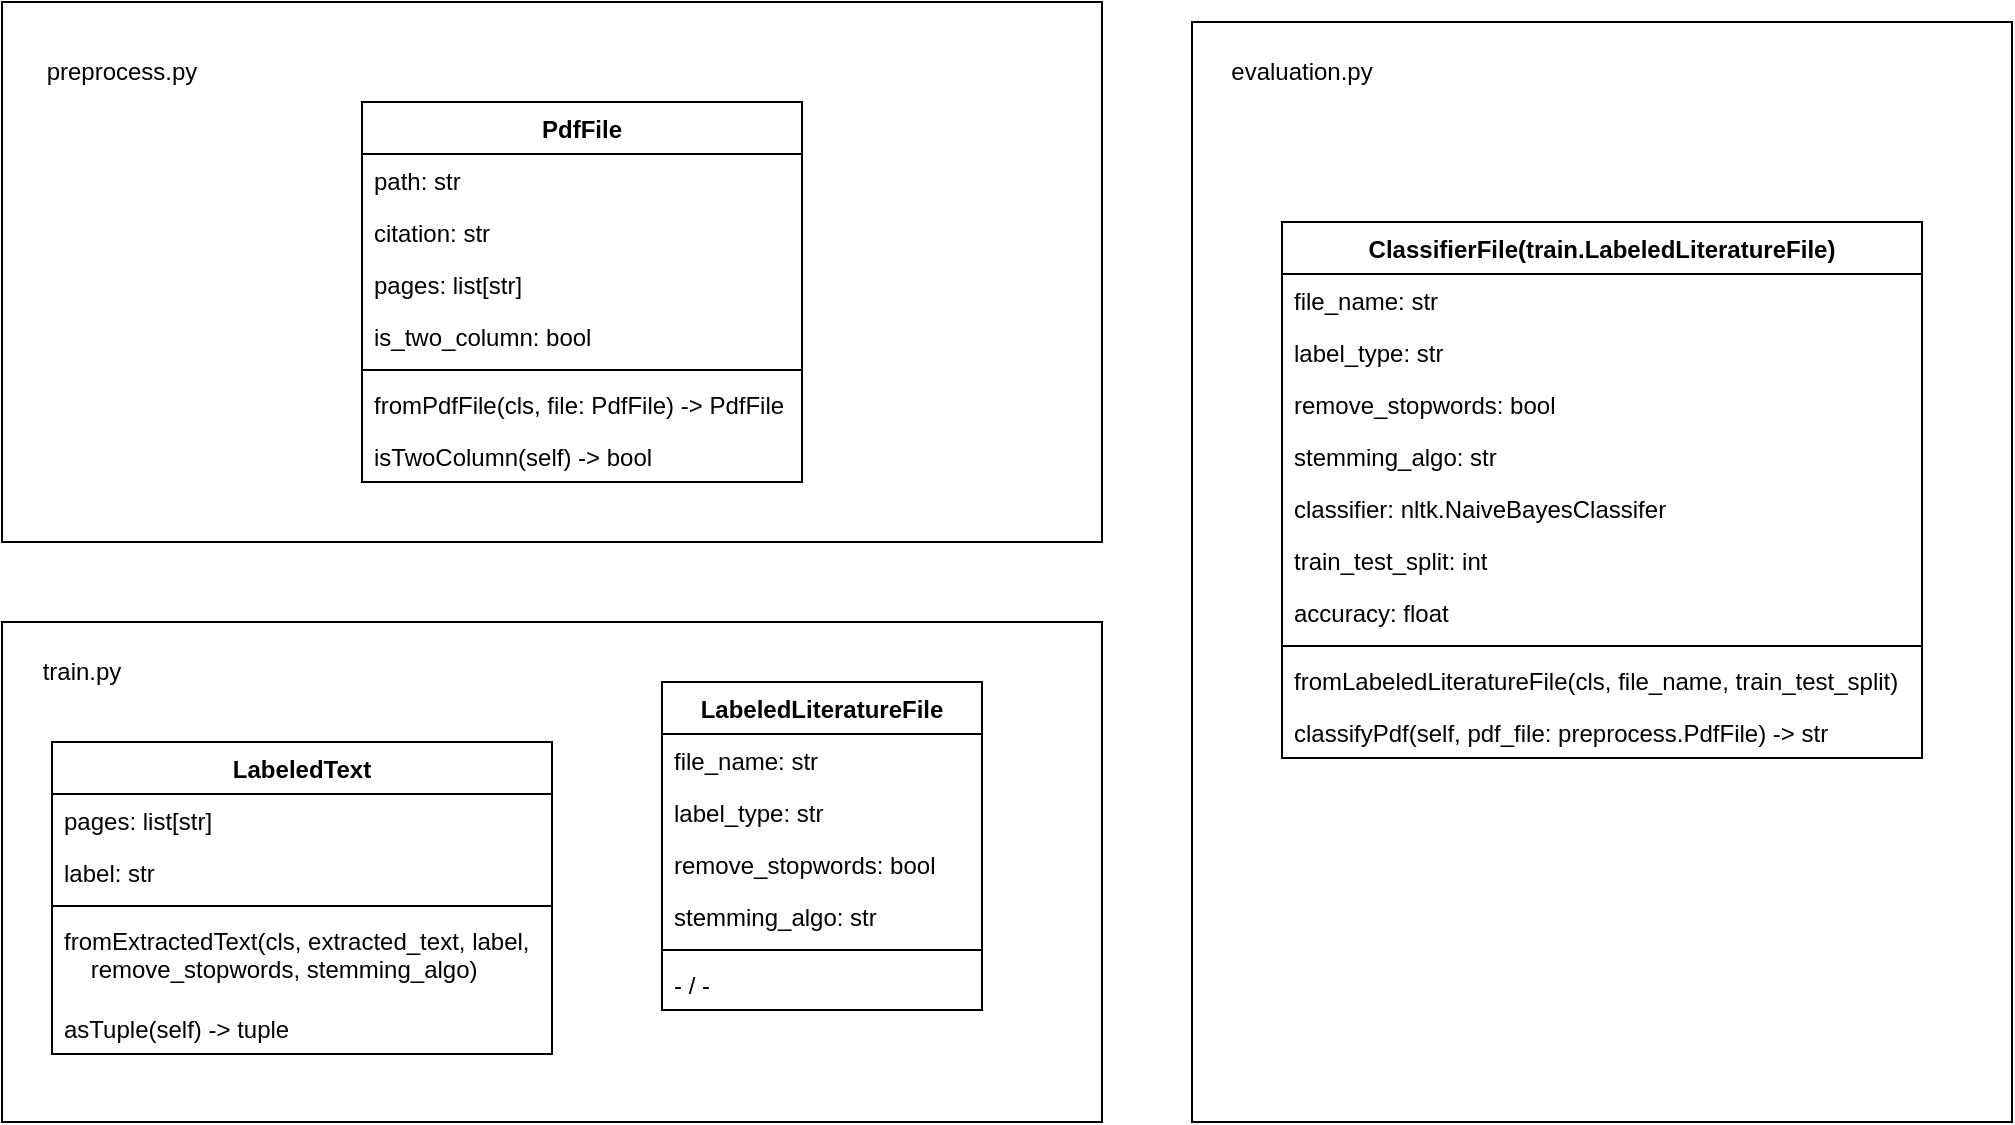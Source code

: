 <mxfile version="18.0.4" type="device"><diagram id="keXI8DVfgaAfwf-R_u8A" name="Page-1"><mxGraphModel dx="2041" dy="607" grid="1" gridSize="10" guides="1" tooltips="1" connect="1" arrows="1" fold="1" page="1" pageScale="1" pageWidth="827" pageHeight="1169" math="0" shadow="0"><root><mxCell id="0"/><mxCell id="1" parent="0"/><mxCell id="gU8YxKGu_BmiOSTtb8z8-16" value="" style="rounded=0;whiteSpace=wrap;html=1;labelPosition=left;verticalLabelPosition=top;align=right;verticalAlign=bottom;" parent="1" vertex="1"><mxGeometry x="-120" y="60" width="550" height="270" as="geometry"/></mxCell><mxCell id="gU8YxKGu_BmiOSTtb8z8-1" value="PdfFile" style="swimlane;fontStyle=1;align=center;verticalAlign=top;childLayout=stackLayout;horizontal=1;startSize=26;horizontalStack=0;resizeParent=1;resizeParentMax=0;resizeLast=0;collapsible=1;marginBottom=0;" parent="1" vertex="1"><mxGeometry x="60" y="110" width="220" height="190" as="geometry"><mxRectangle x="60" y="110" width="70" height="26" as="alternateBounds"/></mxGeometry></mxCell><mxCell id="gU8YxKGu_BmiOSTtb8z8-2" value="path: str" style="text;strokeColor=none;fillColor=none;align=left;verticalAlign=top;spacingLeft=4;spacingRight=4;overflow=hidden;rotatable=0;points=[[0,0.5],[1,0.5]];portConstraint=eastwest;" parent="gU8YxKGu_BmiOSTtb8z8-1" vertex="1"><mxGeometry y="26" width="220" height="26" as="geometry"/></mxCell><mxCell id="gU8YxKGu_BmiOSTtb8z8-9" value="citation: str" style="text;strokeColor=none;fillColor=none;align=left;verticalAlign=top;spacingLeft=4;spacingRight=4;overflow=hidden;rotatable=0;points=[[0,0.5],[1,0.5]];portConstraint=eastwest;" parent="gU8YxKGu_BmiOSTtb8z8-1" vertex="1"><mxGeometry y="52" width="220" height="26" as="geometry"/></mxCell><mxCell id="gU8YxKGu_BmiOSTtb8z8-14" value="pages: list[str]" style="text;strokeColor=none;fillColor=none;align=left;verticalAlign=top;spacingLeft=4;spacingRight=4;overflow=hidden;rotatable=0;points=[[0,0.5],[1,0.5]];portConstraint=eastwest;" parent="gU8YxKGu_BmiOSTtb8z8-1" vertex="1"><mxGeometry y="78" width="220" height="26" as="geometry"/></mxCell><mxCell id="gU8YxKGu_BmiOSTtb8z8-15" value="is_two_column: bool" style="text;strokeColor=none;fillColor=none;align=left;verticalAlign=top;spacingLeft=4;spacingRight=4;overflow=hidden;rotatable=0;points=[[0,0.5],[1,0.5]];portConstraint=eastwest;" parent="gU8YxKGu_BmiOSTtb8z8-1" vertex="1"><mxGeometry y="104" width="220" height="26" as="geometry"/></mxCell><mxCell id="gU8YxKGu_BmiOSTtb8z8-3" value="" style="line;strokeWidth=1;fillColor=none;align=left;verticalAlign=middle;spacingTop=-1;spacingLeft=3;spacingRight=3;rotatable=0;labelPosition=right;points=[];portConstraint=eastwest;" parent="gU8YxKGu_BmiOSTtb8z8-1" vertex="1"><mxGeometry y="130" width="220" height="8" as="geometry"/></mxCell><mxCell id="gU8YxKGu_BmiOSTtb8z8-13" value="fromPdfFile(cls, file: PdfFile) -&gt; PdfFile" style="text;strokeColor=none;fillColor=none;align=left;verticalAlign=top;spacingLeft=4;spacingRight=4;overflow=hidden;rotatable=0;points=[[0,0.5],[1,0.5]];portConstraint=eastwest;" parent="gU8YxKGu_BmiOSTtb8z8-1" vertex="1"><mxGeometry y="138" width="220" height="26" as="geometry"/></mxCell><mxCell id="gU8YxKGu_BmiOSTtb8z8-4" value="isTwoColumn(self) -&gt; bool" style="text;strokeColor=none;fillColor=none;align=left;verticalAlign=top;spacingLeft=4;spacingRight=4;overflow=hidden;rotatable=0;points=[[0,0.5],[1,0.5]];portConstraint=eastwest;" parent="gU8YxKGu_BmiOSTtb8z8-1" vertex="1"><mxGeometry y="164" width="220" height="26" as="geometry"/></mxCell><mxCell id="gU8YxKGu_BmiOSTtb8z8-20" value="preprocess.py" style="text;html=1;strokeColor=none;fillColor=none;align=center;verticalAlign=middle;whiteSpace=wrap;rounded=0;" parent="1" vertex="1"><mxGeometry x="-90" y="80" width="60" height="30" as="geometry"/></mxCell><mxCell id="gU8YxKGu_BmiOSTtb8z8-21" value="" style="rounded=0;whiteSpace=wrap;html=1;labelPosition=left;verticalLabelPosition=top;align=right;verticalAlign=bottom;" parent="1" vertex="1"><mxGeometry x="-120" y="370" width="550" height="250" as="geometry"/></mxCell><mxCell id="gU8YxKGu_BmiOSTtb8z8-22" value="train.py" style="text;html=1;strokeColor=none;fillColor=none;align=center;verticalAlign=middle;whiteSpace=wrap;rounded=0;" parent="1" vertex="1"><mxGeometry x="-110" y="380" width="60" height="30" as="geometry"/></mxCell><mxCell id="gU8YxKGu_BmiOSTtb8z8-23" value="LabeledLiteratureFile" style="swimlane;fontStyle=1;align=center;verticalAlign=top;childLayout=stackLayout;horizontal=1;startSize=26;horizontalStack=0;resizeParent=1;resizeParentMax=0;resizeLast=0;collapsible=1;marginBottom=0;" parent="1" vertex="1"><mxGeometry x="210" y="400" width="160" height="164" as="geometry"/></mxCell><mxCell id="gU8YxKGu_BmiOSTtb8z8-24" value="file_name: str" style="text;strokeColor=none;fillColor=none;align=left;verticalAlign=top;spacingLeft=4;spacingRight=4;overflow=hidden;rotatable=0;points=[[0,0.5],[1,0.5]];portConstraint=eastwest;" parent="gU8YxKGu_BmiOSTtb8z8-23" vertex="1"><mxGeometry y="26" width="160" height="26" as="geometry"/></mxCell><mxCell id="gU8YxKGu_BmiOSTtb8z8-25" value="label_type: str" style="text;strokeColor=none;fillColor=none;align=left;verticalAlign=top;spacingLeft=4;spacingRight=4;overflow=hidden;rotatable=0;points=[[0,0.5],[1,0.5]];portConstraint=eastwest;" parent="gU8YxKGu_BmiOSTtb8z8-23" vertex="1"><mxGeometry y="52" width="160" height="26" as="geometry"/></mxCell><mxCell id="gU8YxKGu_BmiOSTtb8z8-28" value="remove_stopwords: bool" style="text;strokeColor=none;fillColor=none;align=left;verticalAlign=top;spacingLeft=4;spacingRight=4;overflow=hidden;rotatable=0;points=[[0,0.5],[1,0.5]];portConstraint=eastwest;" parent="gU8YxKGu_BmiOSTtb8z8-23" vertex="1"><mxGeometry y="78" width="160" height="26" as="geometry"/></mxCell><mxCell id="gU8YxKGu_BmiOSTtb8z8-29" value="stemming_algo: str" style="text;strokeColor=none;fillColor=none;align=left;verticalAlign=top;spacingLeft=4;spacingRight=4;overflow=hidden;rotatable=0;points=[[0,0.5],[1,0.5]];portConstraint=eastwest;" parent="gU8YxKGu_BmiOSTtb8z8-23" vertex="1"><mxGeometry y="104" width="160" height="26" as="geometry"/></mxCell><mxCell id="gU8YxKGu_BmiOSTtb8z8-26" value="" style="line;strokeWidth=1;fillColor=none;align=left;verticalAlign=middle;spacingTop=-1;spacingLeft=3;spacingRight=3;rotatable=0;labelPosition=right;points=[];portConstraint=eastwest;" parent="gU8YxKGu_BmiOSTtb8z8-23" vertex="1"><mxGeometry y="130" width="160" height="8" as="geometry"/></mxCell><mxCell id="gU8YxKGu_BmiOSTtb8z8-27" value="- / -" style="text;strokeColor=none;fillColor=none;align=left;verticalAlign=top;spacingLeft=4;spacingRight=4;overflow=hidden;rotatable=0;points=[[0,0.5],[1,0.5]];portConstraint=eastwest;" parent="gU8YxKGu_BmiOSTtb8z8-23" vertex="1"><mxGeometry y="138" width="160" height="26" as="geometry"/></mxCell><mxCell id="gU8YxKGu_BmiOSTtb8z8-30" value="LabeledText" style="swimlane;fontStyle=1;align=center;verticalAlign=top;childLayout=stackLayout;horizontal=1;startSize=26;horizontalStack=0;resizeParent=1;resizeParentMax=0;resizeLast=0;collapsible=1;marginBottom=0;" parent="1" vertex="1"><mxGeometry x="-95" y="430" width="250" height="156" as="geometry"/></mxCell><mxCell id="gU8YxKGu_BmiOSTtb8z8-31" value="pages: list[str]" style="text;strokeColor=none;fillColor=none;align=left;verticalAlign=top;spacingLeft=4;spacingRight=4;overflow=hidden;rotatable=0;points=[[0,0.5],[1,0.5]];portConstraint=eastwest;" parent="gU8YxKGu_BmiOSTtb8z8-30" vertex="1"><mxGeometry y="26" width="250" height="26" as="geometry"/></mxCell><mxCell id="gU8YxKGu_BmiOSTtb8z8-32" value="label: str" style="text;strokeColor=none;fillColor=none;align=left;verticalAlign=top;spacingLeft=4;spacingRight=4;overflow=hidden;rotatable=0;points=[[0,0.5],[1,0.5]];portConstraint=eastwest;" parent="gU8YxKGu_BmiOSTtb8z8-30" vertex="1"><mxGeometry y="52" width="250" height="26" as="geometry"/></mxCell><mxCell id="gU8YxKGu_BmiOSTtb8z8-33" value="" style="line;strokeWidth=1;fillColor=none;align=left;verticalAlign=middle;spacingTop=-1;spacingLeft=3;spacingRight=3;rotatable=0;labelPosition=right;points=[];portConstraint=eastwest;" parent="gU8YxKGu_BmiOSTtb8z8-30" vertex="1"><mxGeometry y="78" width="250" height="8" as="geometry"/></mxCell><mxCell id="gU8YxKGu_BmiOSTtb8z8-34" value="fromExtractedText(cls, extracted_text, label,&#10;    remove_stopwords, stemming_algo)" style="text;strokeColor=none;fillColor=none;align=left;verticalAlign=top;spacingLeft=4;spacingRight=4;overflow=hidden;rotatable=0;points=[[0,0.5],[1,0.5]];portConstraint=eastwest;" parent="gU8YxKGu_BmiOSTtb8z8-30" vertex="1"><mxGeometry y="86" width="250" height="44" as="geometry"/></mxCell><mxCell id="gU8YxKGu_BmiOSTtb8z8-35" value="asTuple(self) -&gt; tuple" style="text;strokeColor=none;fillColor=none;align=left;verticalAlign=top;spacingLeft=4;spacingRight=4;overflow=hidden;rotatable=0;points=[[0,0.5],[1,0.5]];portConstraint=eastwest;" parent="gU8YxKGu_BmiOSTtb8z8-30" vertex="1"><mxGeometry y="130" width="250" height="26" as="geometry"/></mxCell><mxCell id="gU8YxKGu_BmiOSTtb8z8-36" value="" style="rounded=0;whiteSpace=wrap;html=1;labelPosition=left;verticalLabelPosition=top;align=right;verticalAlign=bottom;" parent="1" vertex="1"><mxGeometry x="475" y="70" width="410" height="550" as="geometry"/></mxCell><mxCell id="gU8YxKGu_BmiOSTtb8z8-37" value="evaluation.py" style="text;html=1;strokeColor=none;fillColor=none;align=center;verticalAlign=middle;whiteSpace=wrap;rounded=0;" parent="1" vertex="1"><mxGeometry x="500" y="80" width="60" height="30" as="geometry"/></mxCell><mxCell id="gU8YxKGu_BmiOSTtb8z8-38" value="ClassifierFile(train.LabeledLiteratureFile)" style="swimlane;fontStyle=1;align=center;verticalAlign=top;childLayout=stackLayout;horizontal=1;startSize=26;horizontalStack=0;resizeParent=1;resizeParentMax=0;resizeLast=0;collapsible=1;marginBottom=0;" parent="1" vertex="1"><mxGeometry x="520" y="170" width="320" height="268" as="geometry"/></mxCell><mxCell id="gU8YxKGu_BmiOSTtb8z8-39" value="file_name: str" style="text;strokeColor=none;fillColor=none;align=left;verticalAlign=top;spacingLeft=4;spacingRight=4;overflow=hidden;rotatable=0;points=[[0,0.5],[1,0.5]];portConstraint=eastwest;" parent="gU8YxKGu_BmiOSTtb8z8-38" vertex="1"><mxGeometry y="26" width="320" height="26" as="geometry"/></mxCell><mxCell id="gU8YxKGu_BmiOSTtb8z8-40" value="label_type: str" style="text;strokeColor=none;fillColor=none;align=left;verticalAlign=top;spacingLeft=4;spacingRight=4;overflow=hidden;rotatable=0;points=[[0,0.5],[1,0.5]];portConstraint=eastwest;" parent="gU8YxKGu_BmiOSTtb8z8-38" vertex="1"><mxGeometry y="52" width="320" height="26" as="geometry"/></mxCell><mxCell id="gU8YxKGu_BmiOSTtb8z8-41" value="remove_stopwords: bool" style="text;strokeColor=none;fillColor=none;align=left;verticalAlign=top;spacingLeft=4;spacingRight=4;overflow=hidden;rotatable=0;points=[[0,0.5],[1,0.5]];portConstraint=eastwest;" parent="gU8YxKGu_BmiOSTtb8z8-38" vertex="1"><mxGeometry y="78" width="320" height="26" as="geometry"/></mxCell><mxCell id="gU8YxKGu_BmiOSTtb8z8-42" value="stemming_algo: str" style="text;strokeColor=none;fillColor=none;align=left;verticalAlign=top;spacingLeft=4;spacingRight=4;overflow=hidden;rotatable=0;points=[[0,0.5],[1,0.5]];portConstraint=eastwest;" parent="gU8YxKGu_BmiOSTtb8z8-38" vertex="1"><mxGeometry y="104" width="320" height="26" as="geometry"/></mxCell><mxCell id="gU8YxKGu_BmiOSTtb8z8-45" value="classifier: nltk.NaiveBayesClassifer" style="text;strokeColor=none;fillColor=none;align=left;verticalAlign=top;spacingLeft=4;spacingRight=4;overflow=hidden;rotatable=0;points=[[0,0.5],[1,0.5]];portConstraint=eastwest;" parent="gU8YxKGu_BmiOSTtb8z8-38" vertex="1"><mxGeometry y="130" width="320" height="26" as="geometry"/></mxCell><mxCell id="gU8YxKGu_BmiOSTtb8z8-46" value="train_test_split: int" style="text;strokeColor=none;fillColor=none;align=left;verticalAlign=top;spacingLeft=4;spacingRight=4;overflow=hidden;rotatable=0;points=[[0,0.5],[1,0.5]];portConstraint=eastwest;" parent="gU8YxKGu_BmiOSTtb8z8-38" vertex="1"><mxGeometry y="156" width="320" height="26" as="geometry"/></mxCell><mxCell id="gU8YxKGu_BmiOSTtb8z8-47" value="accuracy: float" style="text;strokeColor=none;fillColor=none;align=left;verticalAlign=top;spacingLeft=4;spacingRight=4;overflow=hidden;rotatable=0;points=[[0,0.5],[1,0.5]];portConstraint=eastwest;" parent="gU8YxKGu_BmiOSTtb8z8-38" vertex="1"><mxGeometry y="182" width="320" height="26" as="geometry"/></mxCell><mxCell id="gU8YxKGu_BmiOSTtb8z8-43" value="" style="line;strokeWidth=1;fillColor=none;align=left;verticalAlign=middle;spacingTop=-1;spacingLeft=3;spacingRight=3;rotatable=0;labelPosition=right;points=[];portConstraint=eastwest;" parent="gU8YxKGu_BmiOSTtb8z8-38" vertex="1"><mxGeometry y="208" width="320" height="8" as="geometry"/></mxCell><mxCell id="gU8YxKGu_BmiOSTtb8z8-44" value="fromLabeledLiteratureFile(cls, file_name, train_test_split)" style="text;strokeColor=none;fillColor=none;align=left;verticalAlign=top;spacingLeft=4;spacingRight=4;overflow=hidden;rotatable=0;points=[[0,0.5],[1,0.5]];portConstraint=eastwest;" parent="gU8YxKGu_BmiOSTtb8z8-38" vertex="1"><mxGeometry y="216" width="320" height="26" as="geometry"/></mxCell><mxCell id="gU8YxKGu_BmiOSTtb8z8-48" value="classifyPdf(self, pdf_file: preprocess.PdfFile) -&gt; str" style="text;strokeColor=none;fillColor=none;align=left;verticalAlign=top;spacingLeft=4;spacingRight=4;overflow=hidden;rotatable=0;points=[[0,0.5],[1,0.5]];portConstraint=eastwest;" parent="gU8YxKGu_BmiOSTtb8z8-38" vertex="1"><mxGeometry y="242" width="320" height="26" as="geometry"/></mxCell></root></mxGraphModel></diagram></mxfile>